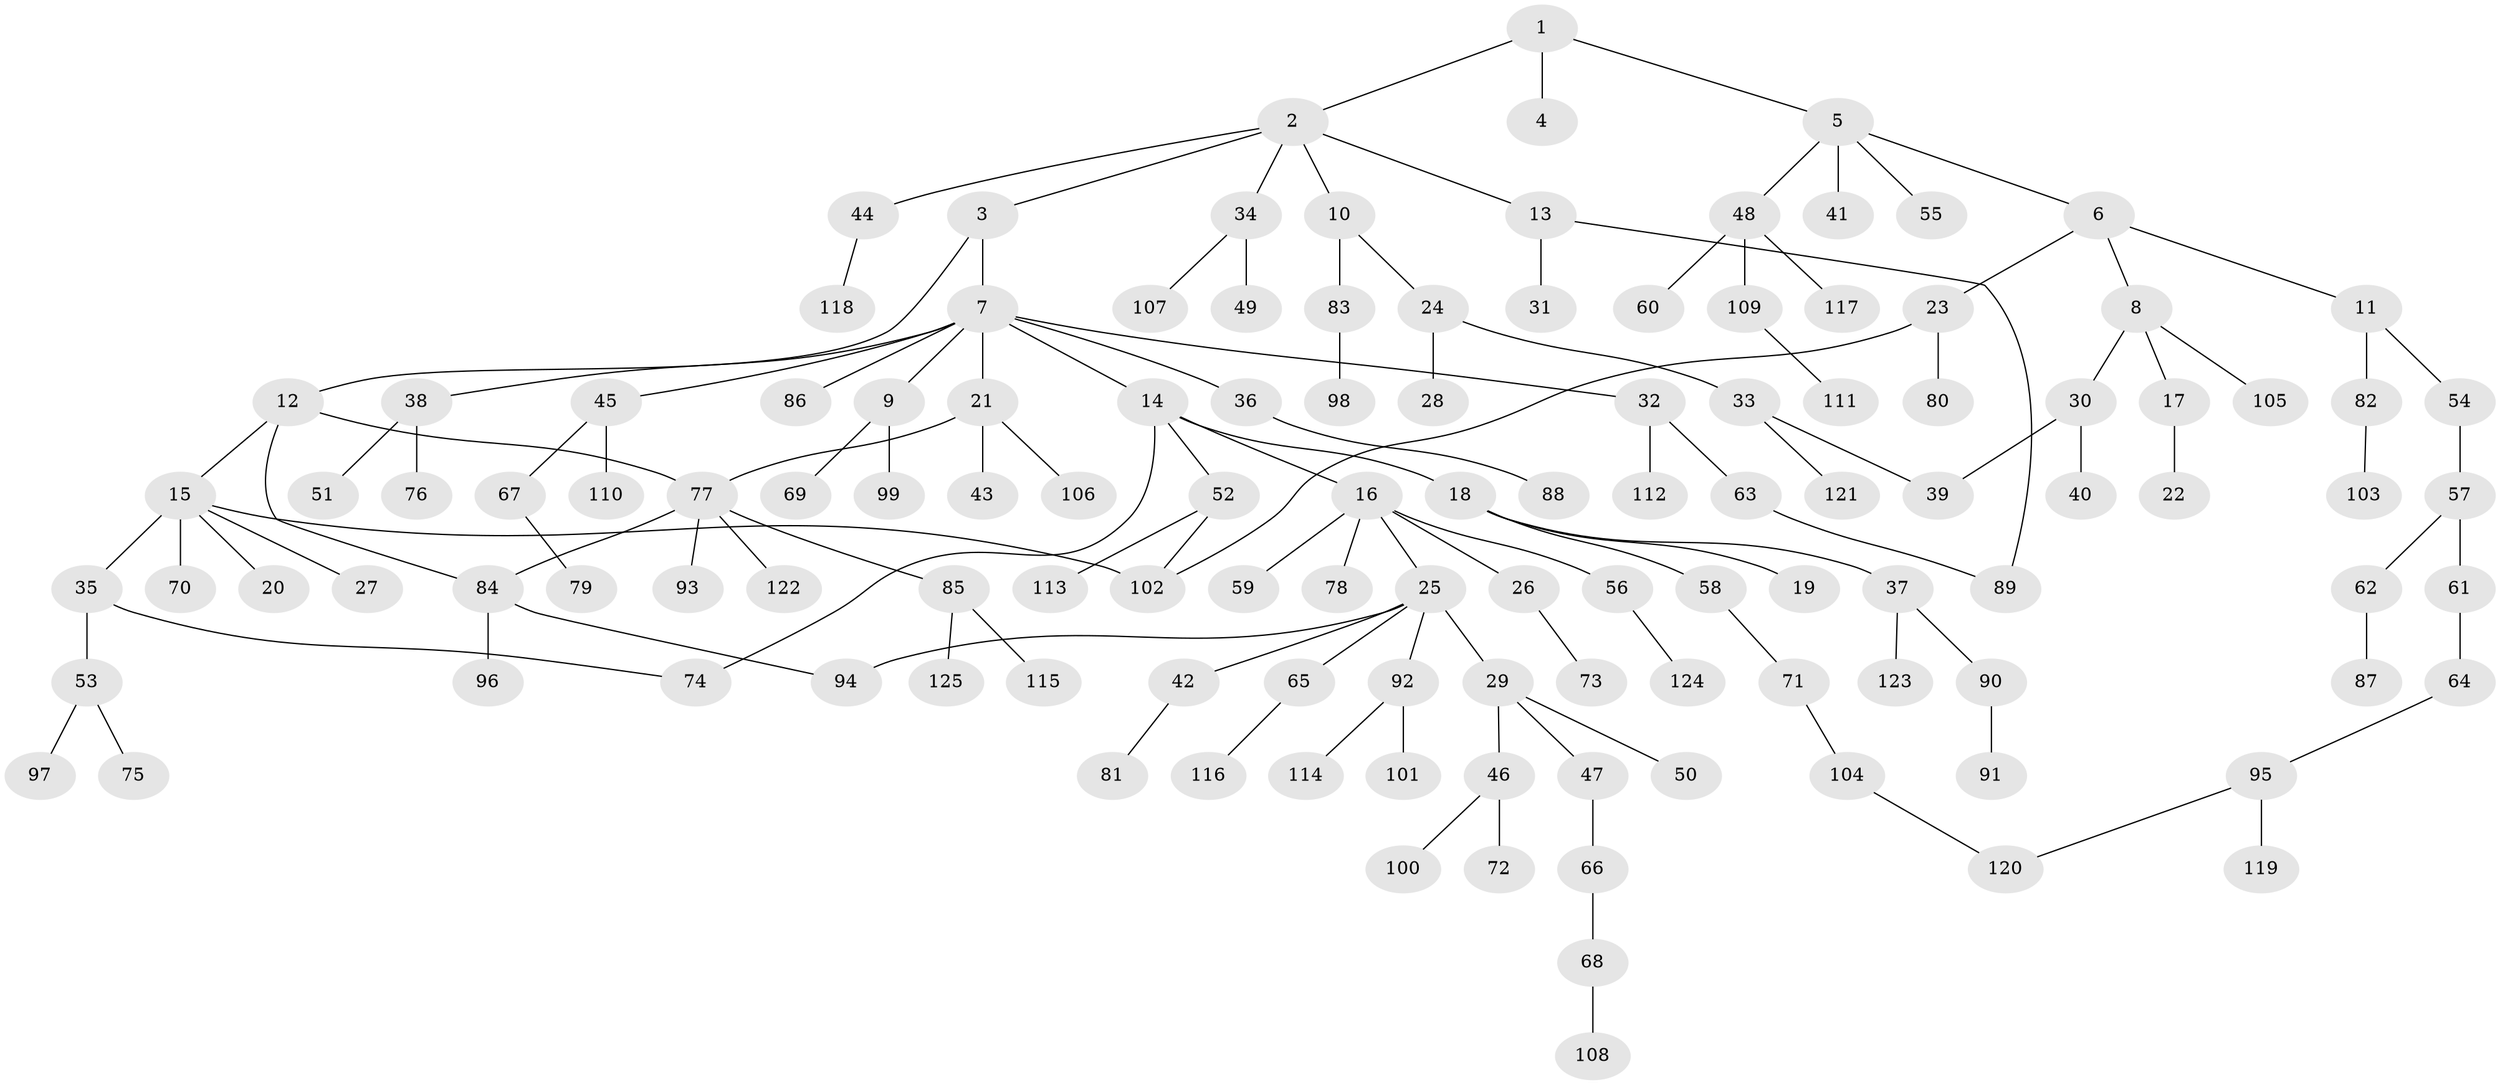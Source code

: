 // Generated by graph-tools (version 1.1) at 2025/10/02/27/25 16:10:52]
// undirected, 125 vertices, 133 edges
graph export_dot {
graph [start="1"]
  node [color=gray90,style=filled];
  1;
  2;
  3;
  4;
  5;
  6;
  7;
  8;
  9;
  10;
  11;
  12;
  13;
  14;
  15;
  16;
  17;
  18;
  19;
  20;
  21;
  22;
  23;
  24;
  25;
  26;
  27;
  28;
  29;
  30;
  31;
  32;
  33;
  34;
  35;
  36;
  37;
  38;
  39;
  40;
  41;
  42;
  43;
  44;
  45;
  46;
  47;
  48;
  49;
  50;
  51;
  52;
  53;
  54;
  55;
  56;
  57;
  58;
  59;
  60;
  61;
  62;
  63;
  64;
  65;
  66;
  67;
  68;
  69;
  70;
  71;
  72;
  73;
  74;
  75;
  76;
  77;
  78;
  79;
  80;
  81;
  82;
  83;
  84;
  85;
  86;
  87;
  88;
  89;
  90;
  91;
  92;
  93;
  94;
  95;
  96;
  97;
  98;
  99;
  100;
  101;
  102;
  103;
  104;
  105;
  106;
  107;
  108;
  109;
  110;
  111;
  112;
  113;
  114;
  115;
  116;
  117;
  118;
  119;
  120;
  121;
  122;
  123;
  124;
  125;
  1 -- 2;
  1 -- 4;
  1 -- 5;
  2 -- 3;
  2 -- 10;
  2 -- 13;
  2 -- 34;
  2 -- 44;
  3 -- 7;
  3 -- 12;
  5 -- 6;
  5 -- 41;
  5 -- 48;
  5 -- 55;
  6 -- 8;
  6 -- 11;
  6 -- 23;
  7 -- 9;
  7 -- 14;
  7 -- 21;
  7 -- 32;
  7 -- 36;
  7 -- 38;
  7 -- 45;
  7 -- 86;
  8 -- 17;
  8 -- 30;
  8 -- 105;
  9 -- 69;
  9 -- 99;
  10 -- 24;
  10 -- 83;
  11 -- 54;
  11 -- 82;
  12 -- 15;
  12 -- 77;
  12 -- 84;
  13 -- 31;
  13 -- 89;
  14 -- 16;
  14 -- 18;
  14 -- 52;
  14 -- 74;
  15 -- 20;
  15 -- 27;
  15 -- 35;
  15 -- 70;
  15 -- 102;
  16 -- 25;
  16 -- 26;
  16 -- 56;
  16 -- 59;
  16 -- 78;
  17 -- 22;
  18 -- 19;
  18 -- 37;
  18 -- 58;
  21 -- 43;
  21 -- 77;
  21 -- 106;
  23 -- 80;
  23 -- 102;
  24 -- 28;
  24 -- 33;
  25 -- 29;
  25 -- 42;
  25 -- 65;
  25 -- 92;
  25 -- 94;
  26 -- 73;
  29 -- 46;
  29 -- 47;
  29 -- 50;
  30 -- 39;
  30 -- 40;
  32 -- 63;
  32 -- 112;
  33 -- 121;
  33 -- 39;
  34 -- 49;
  34 -- 107;
  35 -- 53;
  35 -- 74;
  36 -- 88;
  37 -- 90;
  37 -- 123;
  38 -- 51;
  38 -- 76;
  42 -- 81;
  44 -- 118;
  45 -- 67;
  45 -- 110;
  46 -- 72;
  46 -- 100;
  47 -- 66;
  48 -- 60;
  48 -- 109;
  48 -- 117;
  52 -- 113;
  52 -- 102;
  53 -- 75;
  53 -- 97;
  54 -- 57;
  56 -- 124;
  57 -- 61;
  57 -- 62;
  58 -- 71;
  61 -- 64;
  62 -- 87;
  63 -- 89;
  64 -- 95;
  65 -- 116;
  66 -- 68;
  67 -- 79;
  68 -- 108;
  71 -- 104;
  77 -- 84;
  77 -- 85;
  77 -- 93;
  77 -- 122;
  82 -- 103;
  83 -- 98;
  84 -- 96;
  84 -- 94;
  85 -- 115;
  85 -- 125;
  90 -- 91;
  92 -- 101;
  92 -- 114;
  95 -- 119;
  95 -- 120;
  104 -- 120;
  109 -- 111;
}
